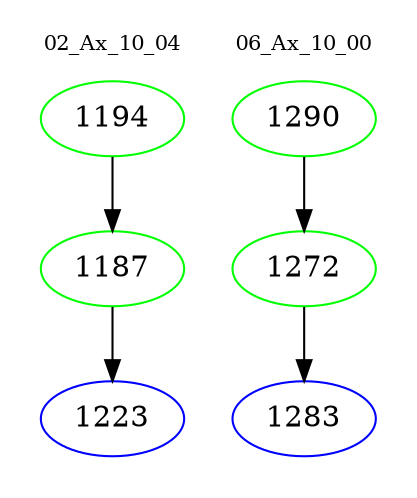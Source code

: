 digraph{
subgraph cluster_0 {
color = white
label = "02_Ax_10_04";
fontsize=10;
T0_1194 [label="1194", color="green"]
T0_1194 -> T0_1187 [color="black"]
T0_1187 [label="1187", color="green"]
T0_1187 -> T0_1223 [color="black"]
T0_1223 [label="1223", color="blue"]
}
subgraph cluster_1 {
color = white
label = "06_Ax_10_00";
fontsize=10;
T1_1290 [label="1290", color="green"]
T1_1290 -> T1_1272 [color="black"]
T1_1272 [label="1272", color="green"]
T1_1272 -> T1_1283 [color="black"]
T1_1283 [label="1283", color="blue"]
}
}
